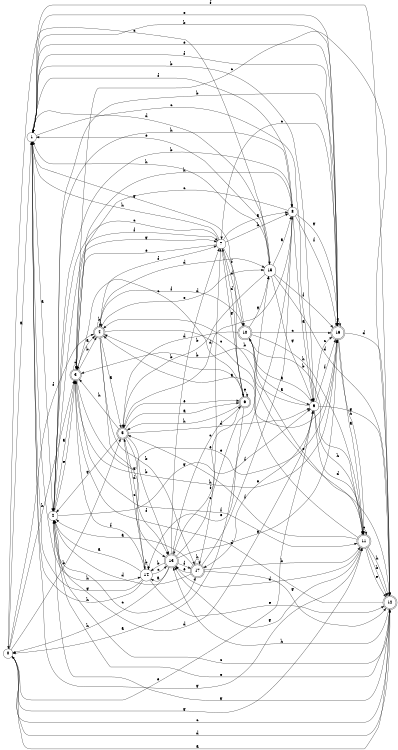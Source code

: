 digraph n15_8 {
__start0 [label="" shape="none"];

rankdir=LR;
size="8,5";

s0 [style="filled", color="black", fillcolor="white" shape="circle", label="0"];
s1 [style="filled", color="black", fillcolor="white" shape="circle", label="1"];
s2 [style="filled", color="black", fillcolor="white" shape="circle", label="2"];
s3 [style="rounded,filled", color="black", fillcolor="white" shape="doublecircle", label="3"];
s4 [style="rounded,filled", color="black", fillcolor="white" shape="doublecircle", label="4"];
s5 [style="rounded,filled", color="black", fillcolor="white" shape="doublecircle", label="5"];
s6 [style="rounded,filled", color="black", fillcolor="white" shape="doublecircle", label="6"];
s7 [style="filled", color="black", fillcolor="white" shape="circle", label="7"];
s8 [style="filled", color="black", fillcolor="white" shape="circle", label="8"];
s9 [style="filled", color="black", fillcolor="white" shape="circle", label="9"];
s10 [style="rounded,filled", color="black", fillcolor="white" shape="doublecircle", label="10"];
s11 [style="rounded,filled", color="black", fillcolor="white" shape="doublecircle", label="11"];
s12 [style="rounded,filled", color="black", fillcolor="white" shape="doublecircle", label="12"];
s13 [style="rounded,filled", color="black", fillcolor="white" shape="doublecircle", label="13"];
s14 [style="filled", color="black", fillcolor="white" shape="circle", label="14"];
s15 [style="filled", color="black", fillcolor="white" shape="circle", label="15"];
s16 [style="rounded,filled", color="black", fillcolor="white" shape="doublecircle", label="16"];
s17 [style="rounded,filled", color="black", fillcolor="white" shape="doublecircle", label="17"];
s0 -> s1 [label="a"];
s0 -> s5 [label="b"];
s0 -> s12 [label="c"];
s0 -> s12 [label="d"];
s0 -> s9 [label="e"];
s0 -> s4 [label="f"];
s0 -> s11 [label="g"];
s0 -> s3 [label="h"];
s1 -> s2 [label="a"];
s1 -> s9 [label="b"];
s1 -> s9 [label="c"];
s1 -> s15 [label="d"];
s1 -> s16 [label="e"];
s1 -> s8 [label="f"];
s1 -> s11 [label="g"];
s1 -> s14 [label="h"];
s2 -> s3 [label="a"];
s2 -> s16 [label="b"];
s2 -> s17 [label="c"];
s2 -> s9 [label="d"];
s2 -> s3 [label="e"];
s2 -> s7 [label="f"];
s2 -> s9 [label="g"];
s2 -> s8 [label="h"];
s3 -> s4 [label="a"];
s3 -> s4 [label="b"];
s3 -> s12 [label="c"];
s3 -> s3 [label="d"];
s3 -> s16 [label="e"];
s3 -> s11 [label="f"];
s3 -> s7 [label="g"];
s3 -> s16 [label="h"];
s4 -> s5 [label="a"];
s4 -> s17 [label="b"];
s4 -> s16 [label="c"];
s4 -> s15 [label="d"];
s4 -> s15 [label="e"];
s4 -> s7 [label="f"];
s4 -> s13 [label="g"];
s4 -> s4 [label="h"];
s5 -> s6 [label="a"];
s5 -> s13 [label="b"];
s5 -> s14 [label="c"];
s5 -> s9 [label="d"];
s5 -> s6 [label="e"];
s5 -> s13 [label="f"];
s5 -> s2 [label="g"];
s5 -> s3 [label="h"];
s6 -> s0 [label="a"];
s6 -> s4 [label="b"];
s6 -> s3 [label="c"];
s6 -> s7 [label="d"];
s6 -> s6 [label="e"];
s6 -> s13 [label="f"];
s6 -> s1 [label="g"];
s6 -> s5 [label="h"];
s7 -> s8 [label="a"];
s7 -> s8 [label="b"];
s7 -> s2 [label="c"];
s7 -> s10 [label="d"];
s7 -> s3 [label="e"];
s7 -> s10 [label="f"];
s7 -> s6 [label="g"];
s7 -> s1 [label="h"];
s8 -> s9 [label="a"];
s8 -> s2 [label="b"];
s8 -> s3 [label="c"];
s8 -> s5 [label="d"];
s8 -> s14 [label="e"];
s8 -> s16 [label="f"];
s8 -> s16 [label="g"];
s8 -> s3 [label="h"];
s9 -> s10 [label="a"];
s9 -> s3 [label="b"];
s9 -> s16 [label="c"];
s9 -> s11 [label="d"];
s9 -> s17 [label="e"];
s9 -> s16 [label="f"];
s9 -> s12 [label="g"];
s9 -> s11 [label="h"];
s10 -> s9 [label="a"];
s10 -> s11 [label="b"];
s10 -> s16 [label="c"];
s10 -> s5 [label="d"];
s10 -> s11 [label="e"];
s10 -> s4 [label="f"];
s10 -> s15 [label="g"];
s10 -> s11 [label="h"];
s11 -> s4 [label="a"];
s11 -> s12 [label="b"];
s11 -> s11 [label="c"];
s11 -> s13 [label="d"];
s11 -> s12 [label="e"];
s11 -> s5 [label="f"];
s11 -> s13 [label="g"];
s11 -> s12 [label="h"];
s12 -> s0 [label="a"];
s12 -> s4 [label="b"];
s12 -> s2 [label="c"];
s12 -> s3 [label="d"];
s12 -> s2 [label="e"];
s12 -> s1 [label="f"];
s12 -> s2 [label="g"];
s12 -> s13 [label="h"];
s13 -> s14 [label="a"];
s13 -> s14 [label="b"];
s13 -> s6 [label="c"];
s13 -> s7 [label="d"];
s13 -> s15 [label="e"];
s13 -> s17 [label="f"];
s13 -> s16 [label="g"];
s13 -> s0 [label="h"];
s14 -> s2 [label="a"];
s14 -> s14 [label="b"];
s14 -> s13 [label="c"];
s14 -> s5 [label="d"];
s14 -> s12 [label="e"];
s14 -> s3 [label="f"];
s14 -> s1 [label="g"];
s14 -> s1 [label="h"];
s15 -> s8 [label="a"];
s15 -> s5 [label="b"];
s15 -> s0 [label="c"];
s15 -> s12 [label="d"];
s15 -> s1 [label="e"];
s15 -> s16 [label="f"];
s15 -> s9 [label="g"];
s15 -> s1 [label="h"];
s16 -> s11 [label="a"];
s16 -> s1 [label="b"];
s16 -> s7 [label="c"];
s16 -> s12 [label="d"];
s16 -> s1 [label="e"];
s16 -> s1 [label="f"];
s16 -> s16 [label="g"];
s16 -> s11 [label="h"];
s17 -> s2 [label="a"];
s17 -> s11 [label="b"];
s17 -> s7 [label="c"];
s17 -> s2 [label="d"];
s17 -> s13 [label="e"];
s17 -> s8 [label="f"];
s17 -> s12 [label="g"];
s17 -> s17 [label="h"];

}